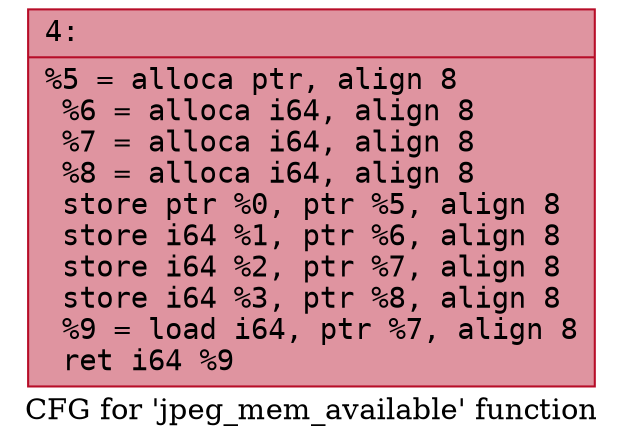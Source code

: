 digraph "CFG for 'jpeg_mem_available' function" {
	label="CFG for 'jpeg_mem_available' function";

	Node0x600000536120 [shape=record,color="#b70d28ff", style=filled, fillcolor="#b70d2870" fontname="Courier",label="{4:\l|  %5 = alloca ptr, align 8\l  %6 = alloca i64, align 8\l  %7 = alloca i64, align 8\l  %8 = alloca i64, align 8\l  store ptr %0, ptr %5, align 8\l  store i64 %1, ptr %6, align 8\l  store i64 %2, ptr %7, align 8\l  store i64 %3, ptr %8, align 8\l  %9 = load i64, ptr %7, align 8\l  ret i64 %9\l}"];
}
